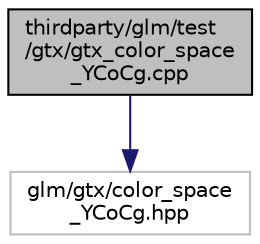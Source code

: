 digraph "thirdparty/glm/test/gtx/gtx_color_space_YCoCg.cpp"
{
  edge [fontname="Helvetica",fontsize="10",labelfontname="Helvetica",labelfontsize="10"];
  node [fontname="Helvetica",fontsize="10",shape=record];
  Node1 [label="thirdparty/glm/test\l/gtx/gtx_color_space\l_YCoCg.cpp",height=0.2,width=0.4,color="black", fillcolor="grey75", style="filled", fontcolor="black"];
  Node1 -> Node2 [color="midnightblue",fontsize="10",style="solid",fontname="Helvetica"];
  Node2 [label="glm/gtx/color_space\l_YCoCg.hpp",height=0.2,width=0.4,color="grey75", fillcolor="white", style="filled"];
}
